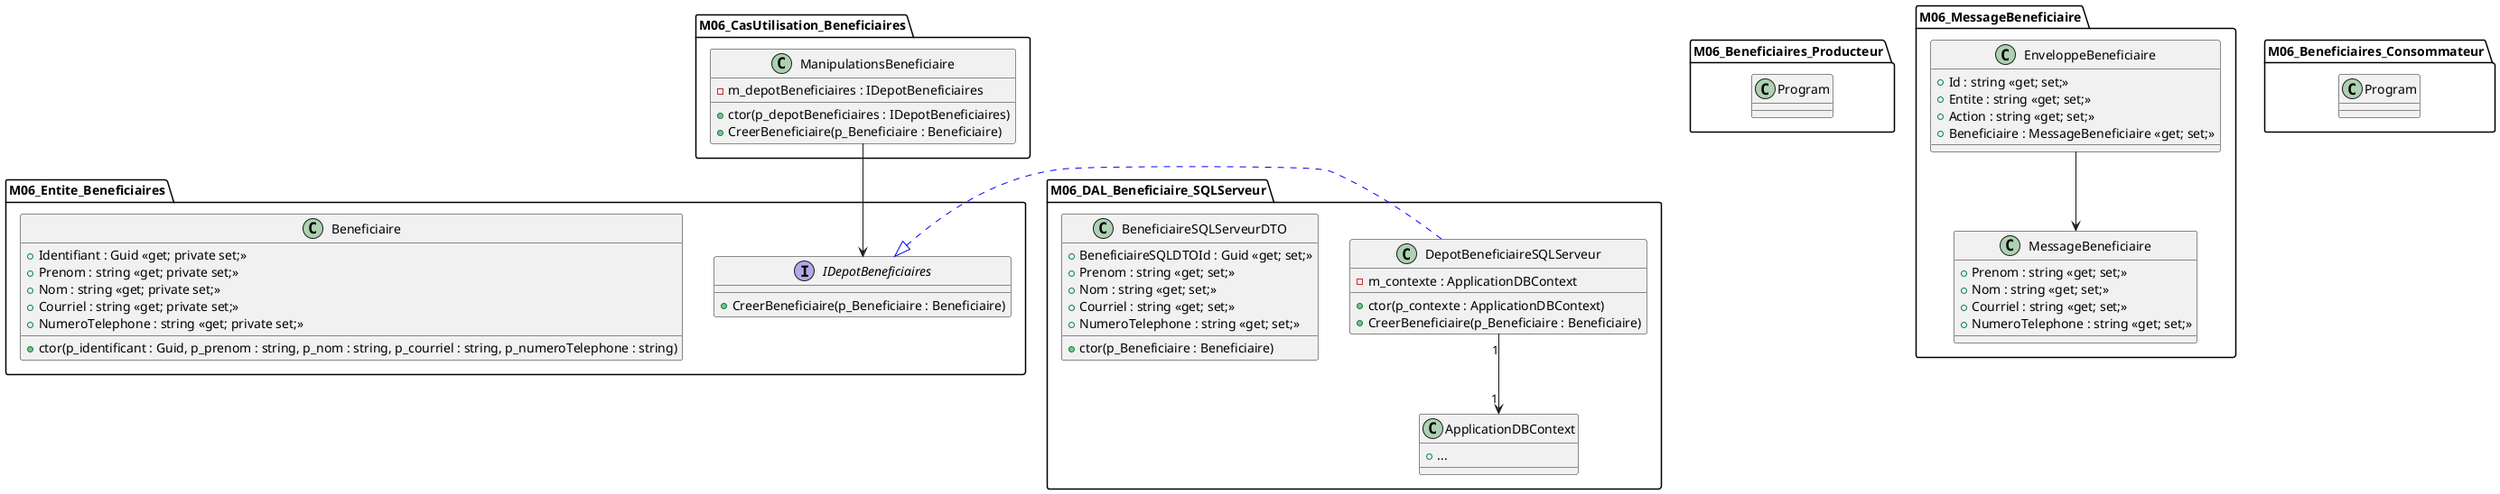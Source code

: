 @startuml beneficiaires_classes_enveloppe
set namespaceSeparator ::

package M06_Entite_Beneficiaires {
    interface IDepotBeneficiaires {
        + CreerBeneficiaire(p_Beneficiaire : Beneficiaire)
    }

    class Beneficiaire {
        + Identifiant : Guid <<get; private set;>>
        + Prenom : string <<get; private set;>>
        + Nom : string <<get; private set;>>
        + Courriel : string <<get; private set;>>
        + NumeroTelephone : string <<get; private set;>>
        + ctor(p_identificant : Guid, p_prenom : string, p_nom : string, p_courriel : string, p_numeroTelephone : string)
    }
}

package M06_CasUtilisation_Beneficiaires {
    class ManipulationsBeneficiaire {
        - m_depotBeneficiaires : IDepotBeneficiaires
        + ctor(p_depotBeneficiaires : IDepotBeneficiaires)
        + CreerBeneficiaire(p_Beneficiaire : Beneficiaire)
    }

    ManipulationsBeneficiaire -d-> M06_Entite_Beneficiaires::IDepotBeneficiaires
    'ManipulationsBeneficiaire ..> M06_Entite_Beneficiaires::Beneficiaire
    'M06_Entite_Beneficiaires::IDepotBeneficiaires ..> M06_Entite_Beneficiaires::Beneficiaire
}

package M06_DAL_Beneficiaire_SQLServeur {
    class DepotBeneficiaireSQLServeur {
        - m_contexte : ApplicationDBContext
        + ctor(p_contexte : ApplicationDBContext)
        + CreerBeneficiaire(p_Beneficiaire : Beneficiaire)
    }

    class BeneficiaireSQLServeurDTO {
        + BeneficiaireSQLDTOId : Guid <<get; set;>>
        + Prenom : string <<get; set;>>
        + Nom : string <<get; set;>>
        + Courriel : string <<get; set;>>
        + NumeroTelephone : string <<get; set;>>
        + ctor(p_Beneficiaire : Beneficiaire)
    }

    class ApplicationDBContext {
        + ...
    }

    DepotBeneficiaireSQLServeur .[#blue]l.|> M06_Entite_Beneficiaires::IDepotBeneficiaires
    'DepotBeneficiaireSQLServeur .l> BeneficiaireSQLServeurDTO
    DepotBeneficiaireSQLServeur "1" --> "1" ApplicationDBContext
}

together {
    package M06_MessageBeneficiaire {
        class MessageBeneficiaire {
            + Prenom : string <<get; set;>>
            + Nom : string <<get; set;>>
            + Courriel : string <<get; set;>>
            + NumeroTelephone : string <<get; set;>>
        }

        class EnveloppeBeneficiaire {
            + Id : string <<get; set;>>
            + Entite : string <<get; set;>>
            + Action : string <<get; set;>>
            + Beneficiaire : MessageBeneficiaire <<get; set;>>
        }

        EnveloppeBeneficiaire --> MessageBeneficiaire
    }

    package M06_Beneficiaires_Producteur {
        class Program

        'Program ..> M06_MessageBeneficiaire::EnveloppeBeneficiaire
    }

   ' package Rabbitmq.Client {}
}

package M06_Beneficiaires_Consommateur {
    class Program

    'Program ..> M06_MessageBeneficiaire::EnveloppeBeneficiaire
    'Program ..> M06_CasUtilisation_Beneficiaires::ManipulationsBeneficiaire
    'Program ..> M06_Entite_Beneficiaires::IDepotBeneficiaires
    'Program .l> M06_DAL_Beneficiaire_SQLServeur::DepotBeneficiaireSQLServeur
}

'M06_Beneficiaires_Producteur .[#blue].> Rabbitmq.Client
'M06_Beneficiaires_Producteur .[#blue].> M06_MessageBeneficiaire

'M06_Beneficiaires_Consommateur .[#blue]> Rabbitmq.Client
'M06_Beneficiaires_Consommateur .[#blue].> M06_CasUtilisation_Beneficiaires
'M06_Beneficiaires_Consommateur .[#blue].> M06_MessageBeneficiaire
'M06_Beneficiaires_Consommateur .[#blue]l> M06_DAL_Beneficiaire_SQLServeur

@enduml

